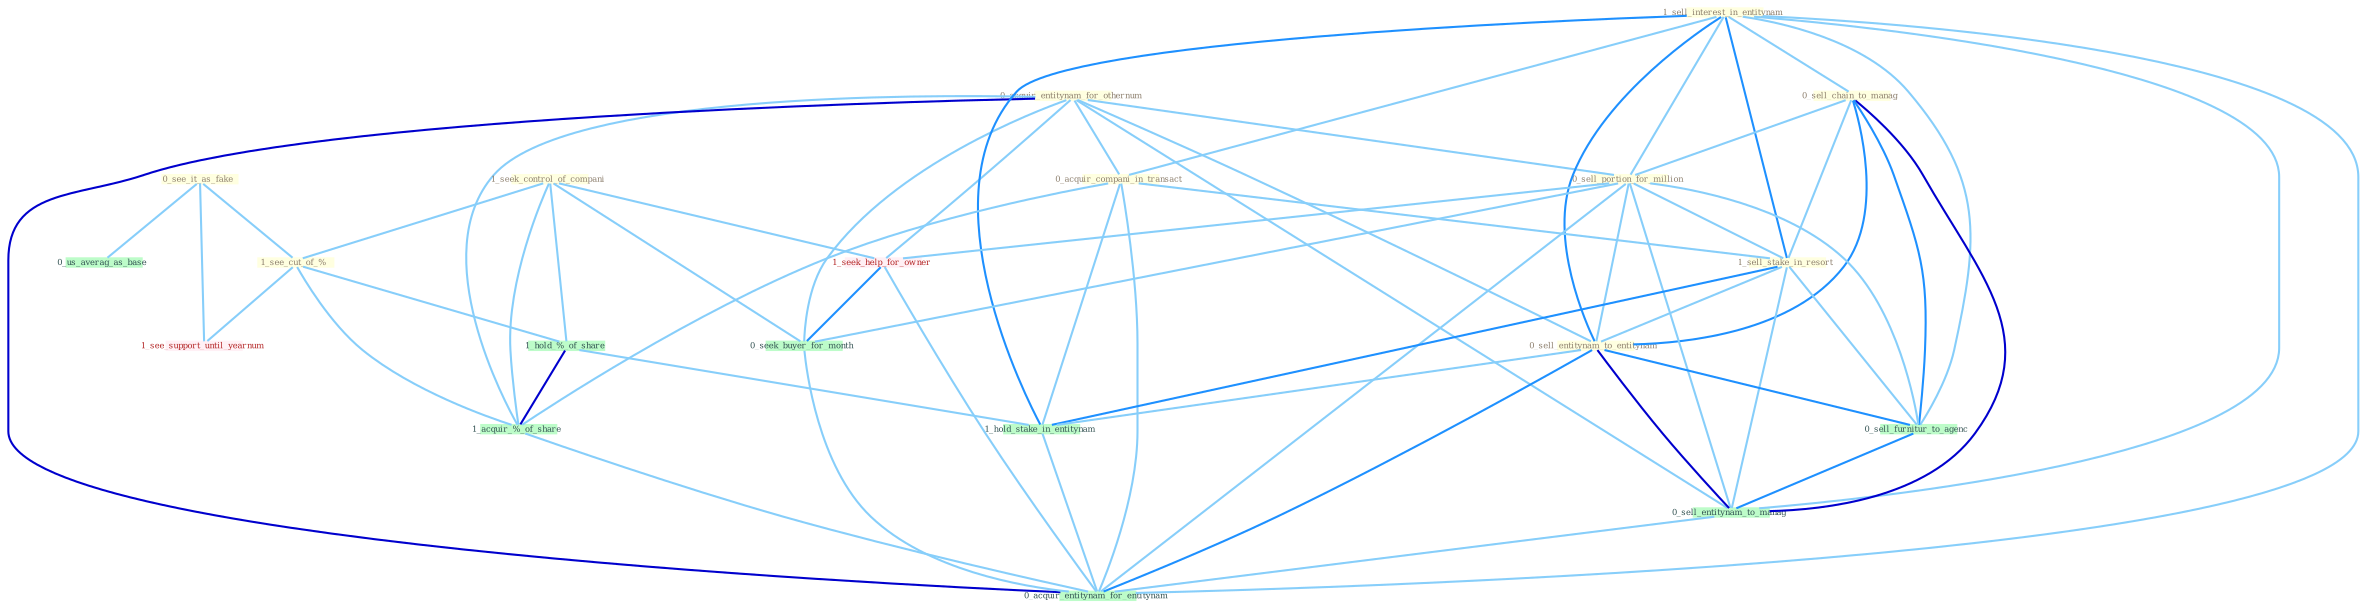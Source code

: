 Graph G{ 
    node
    [shape=polygon,style=filled,width=.5,height=.06,color="#BDFCC9",fixedsize=true,fontsize=4,
    fontcolor="#2f4f4f"];
    {node
    [color="#ffffe0", fontcolor="#8b7d6b"] "0_see_it_as_fake " "0_acquir_entitynam_for_othernum " "1_sell_interest_in_entitynam " "0_acquir_compani_in_transact " "1_seek_control_of_compani " "1_see_cut_of_% " "0_sell_chain_to_manag " "0_sell_portion_for_million " "1_sell_stake_in_resort " "0_sell_entitynam_to_entitynam "}
{node [color="#fff0f5", fontcolor="#b22222"] "1_seek_help_for_owner " "1_see_support_until_yearnum "}
edge [color="#B0E2FF"];

	"0_see_it_as_fake " -- "1_see_cut_of_% " [w="1", color="#87cefa" ];
	"0_see_it_as_fake " -- "1_see_support_until_yearnum " [w="1", color="#87cefa" ];
	"0_see_it_as_fake " -- "0_us_averag_as_base " [w="1", color="#87cefa" ];
	"0_acquir_entitynam_for_othernum " -- "0_acquir_compani_in_transact " [w="1", color="#87cefa" ];
	"0_acquir_entitynam_for_othernum " -- "0_sell_portion_for_million " [w="1", color="#87cefa" ];
	"0_acquir_entitynam_for_othernum " -- "0_sell_entitynam_to_entitynam " [w="1", color="#87cefa" ];
	"0_acquir_entitynam_for_othernum " -- "1_seek_help_for_owner " [w="1", color="#87cefa" ];
	"0_acquir_entitynam_for_othernum " -- "0_seek_buyer_for_month " [w="1", color="#87cefa" ];
	"0_acquir_entitynam_for_othernum " -- "1_acquir_%_of_share " [w="1", color="#87cefa" ];
	"0_acquir_entitynam_for_othernum " -- "0_sell_entitynam_to_manag " [w="1", color="#87cefa" ];
	"0_acquir_entitynam_for_othernum " -- "0_acquir_entitynam_for_entitynam " [w="3", color="#0000cd" , len=0.6];
	"1_sell_interest_in_entitynam " -- "0_acquir_compani_in_transact " [w="1", color="#87cefa" ];
	"1_sell_interest_in_entitynam " -- "0_sell_chain_to_manag " [w="1", color="#87cefa" ];
	"1_sell_interest_in_entitynam " -- "0_sell_portion_for_million " [w="1", color="#87cefa" ];
	"1_sell_interest_in_entitynam " -- "1_sell_stake_in_resort " [w="2", color="#1e90ff" , len=0.8];
	"1_sell_interest_in_entitynam " -- "0_sell_entitynam_to_entitynam " [w="2", color="#1e90ff" , len=0.8];
	"1_sell_interest_in_entitynam " -- "1_hold_stake_in_entitynam " [w="2", color="#1e90ff" , len=0.8];
	"1_sell_interest_in_entitynam " -- "0_sell_furnitur_to_agenc " [w="1", color="#87cefa" ];
	"1_sell_interest_in_entitynam " -- "0_sell_entitynam_to_manag " [w="1", color="#87cefa" ];
	"1_sell_interest_in_entitynam " -- "0_acquir_entitynam_for_entitynam " [w="1", color="#87cefa" ];
	"0_acquir_compani_in_transact " -- "1_sell_stake_in_resort " [w="1", color="#87cefa" ];
	"0_acquir_compani_in_transact " -- "1_hold_stake_in_entitynam " [w="1", color="#87cefa" ];
	"0_acquir_compani_in_transact " -- "1_acquir_%_of_share " [w="1", color="#87cefa" ];
	"0_acquir_compani_in_transact " -- "0_acquir_entitynam_for_entitynam " [w="1", color="#87cefa" ];
	"1_seek_control_of_compani " -- "1_see_cut_of_% " [w="1", color="#87cefa" ];
	"1_seek_control_of_compani " -- "1_hold_%_of_share " [w="1", color="#87cefa" ];
	"1_seek_control_of_compani " -- "1_seek_help_for_owner " [w="1", color="#87cefa" ];
	"1_seek_control_of_compani " -- "0_seek_buyer_for_month " [w="1", color="#87cefa" ];
	"1_seek_control_of_compani " -- "1_acquir_%_of_share " [w="1", color="#87cefa" ];
	"1_see_cut_of_% " -- "1_hold_%_of_share " [w="1", color="#87cefa" ];
	"1_see_cut_of_% " -- "1_acquir_%_of_share " [w="1", color="#87cefa" ];
	"1_see_cut_of_% " -- "1_see_support_until_yearnum " [w="1", color="#87cefa" ];
	"0_sell_chain_to_manag " -- "0_sell_portion_for_million " [w="1", color="#87cefa" ];
	"0_sell_chain_to_manag " -- "1_sell_stake_in_resort " [w="1", color="#87cefa" ];
	"0_sell_chain_to_manag " -- "0_sell_entitynam_to_entitynam " [w="2", color="#1e90ff" , len=0.8];
	"0_sell_chain_to_manag " -- "0_sell_furnitur_to_agenc " [w="2", color="#1e90ff" , len=0.8];
	"0_sell_chain_to_manag " -- "0_sell_entitynam_to_manag " [w="3", color="#0000cd" , len=0.6];
	"0_sell_portion_for_million " -- "1_sell_stake_in_resort " [w="1", color="#87cefa" ];
	"0_sell_portion_for_million " -- "0_sell_entitynam_to_entitynam " [w="1", color="#87cefa" ];
	"0_sell_portion_for_million " -- "1_seek_help_for_owner " [w="1", color="#87cefa" ];
	"0_sell_portion_for_million " -- "0_seek_buyer_for_month " [w="1", color="#87cefa" ];
	"0_sell_portion_for_million " -- "0_sell_furnitur_to_agenc " [w="1", color="#87cefa" ];
	"0_sell_portion_for_million " -- "0_sell_entitynam_to_manag " [w="1", color="#87cefa" ];
	"0_sell_portion_for_million " -- "0_acquir_entitynam_for_entitynam " [w="1", color="#87cefa" ];
	"1_sell_stake_in_resort " -- "0_sell_entitynam_to_entitynam " [w="1", color="#87cefa" ];
	"1_sell_stake_in_resort " -- "1_hold_stake_in_entitynam " [w="2", color="#1e90ff" , len=0.8];
	"1_sell_stake_in_resort " -- "0_sell_furnitur_to_agenc " [w="1", color="#87cefa" ];
	"1_sell_stake_in_resort " -- "0_sell_entitynam_to_manag " [w="1", color="#87cefa" ];
	"0_sell_entitynam_to_entitynam " -- "1_hold_stake_in_entitynam " [w="1", color="#87cefa" ];
	"0_sell_entitynam_to_entitynam " -- "0_sell_furnitur_to_agenc " [w="2", color="#1e90ff" , len=0.8];
	"0_sell_entitynam_to_entitynam " -- "0_sell_entitynam_to_manag " [w="3", color="#0000cd" , len=0.6];
	"0_sell_entitynam_to_entitynam " -- "0_acquir_entitynam_for_entitynam " [w="2", color="#1e90ff" , len=0.8];
	"1_hold_%_of_share " -- "1_hold_stake_in_entitynam " [w="1", color="#87cefa" ];
	"1_hold_%_of_share " -- "1_acquir_%_of_share " [w="3", color="#0000cd" , len=0.6];
	"1_hold_stake_in_entitynam " -- "0_acquir_entitynam_for_entitynam " [w="1", color="#87cefa" ];
	"1_seek_help_for_owner " -- "0_seek_buyer_for_month " [w="2", color="#1e90ff" , len=0.8];
	"1_seek_help_for_owner " -- "0_acquir_entitynam_for_entitynam " [w="1", color="#87cefa" ];
	"0_seek_buyer_for_month " -- "0_acquir_entitynam_for_entitynam " [w="1", color="#87cefa" ];
	"1_acquir_%_of_share " -- "0_acquir_entitynam_for_entitynam " [w="1", color="#87cefa" ];
	"0_sell_furnitur_to_agenc " -- "0_sell_entitynam_to_manag " [w="2", color="#1e90ff" , len=0.8];
	"0_sell_entitynam_to_manag " -- "0_acquir_entitynam_for_entitynam " [w="1", color="#87cefa" ];
}